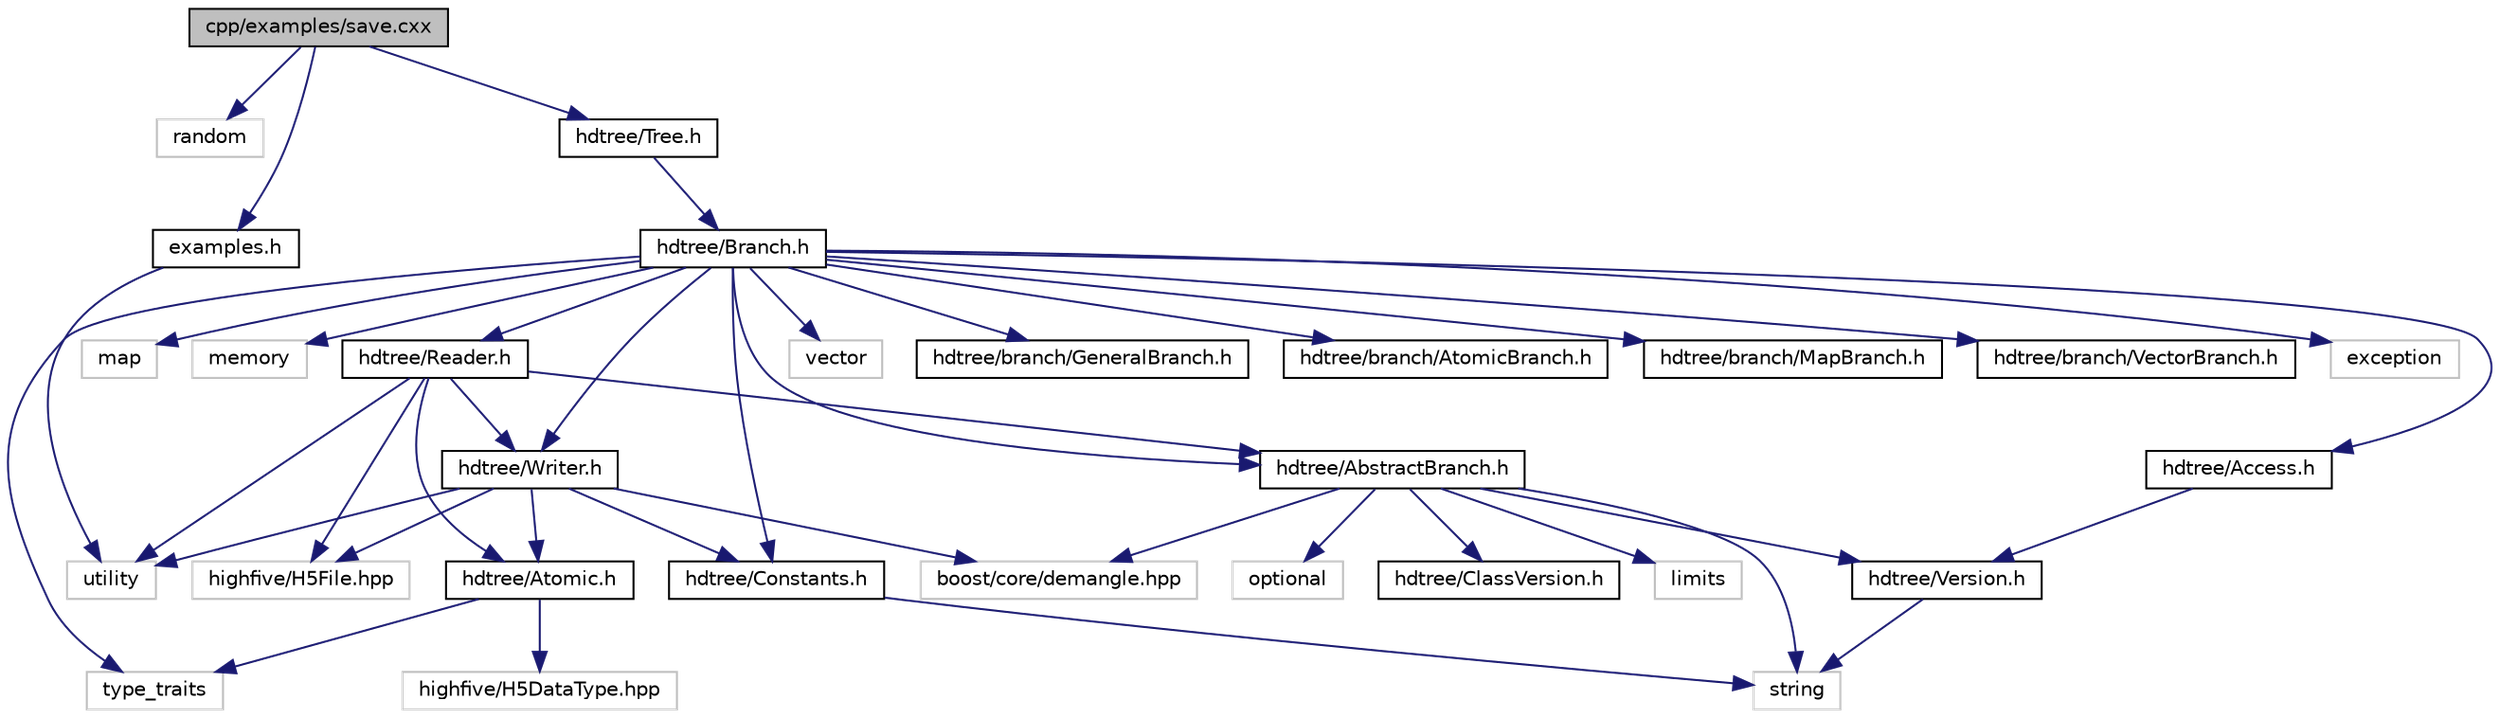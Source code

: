 digraph "cpp/examples/save.cxx"
{
 // LATEX_PDF_SIZE
  bgcolor="transparent";
  edge [fontname="Helvetica",fontsize="10",labelfontname="Helvetica",labelfontsize="10"];
  node [fontname="Helvetica",fontsize="10",shape=record];
  Node1 [label="cpp/examples/save.cxx",height=0.2,width=0.4,color="black", fillcolor="grey75", style="filled", fontcolor="black",tooltip="Example of saving a new HDTree into a file."];
  Node1 -> Node2 [color="midnightblue",fontsize="10",style="solid",fontname="Helvetica"];
  Node2 [label="random",height=0.2,width=0.4,color="grey75",tooltip=" "];
  Node1 -> Node3 [color="midnightblue",fontsize="10",style="solid",fontname="Helvetica"];
  Node3 [label="hdtree/Tree.h",height=0.2,width=0.4,color="black",URL="$Tree_8h_source.html",tooltip=" "];
  Node3 -> Node4 [color="midnightblue",fontsize="10",style="solid",fontname="Helvetica"];
  Node4 [label="hdtree/Branch.h",height=0.2,width=0.4,color="black",URL="$Branch_8h.html",tooltip="Common include for users interacting with Branches."];
  Node4 -> Node5 [color="midnightblue",fontsize="10",style="solid",fontname="Helvetica"];
  Node5 [label="exception",height=0.2,width=0.4,color="grey75",tooltip=" "];
  Node4 -> Node6 [color="midnightblue",fontsize="10",style="solid",fontname="Helvetica"];
  Node6 [label="map",height=0.2,width=0.4,color="grey75",tooltip=" "];
  Node4 -> Node7 [color="midnightblue",fontsize="10",style="solid",fontname="Helvetica"];
  Node7 [label="memory",height=0.2,width=0.4,color="grey75",tooltip=" "];
  Node4 -> Node8 [color="midnightblue",fontsize="10",style="solid",fontname="Helvetica"];
  Node8 [label="type_traits",height=0.2,width=0.4,color="grey75",tooltip=" "];
  Node4 -> Node9 [color="midnightblue",fontsize="10",style="solid",fontname="Helvetica"];
  Node9 [label="vector",height=0.2,width=0.4,color="grey75",tooltip=" "];
  Node4 -> Node10 [color="midnightblue",fontsize="10",style="solid",fontname="Helvetica"];
  Node10 [label="hdtree/AbstractBranch.h",height=0.2,width=0.4,color="black",URL="$AbstractBranch_8h_source.html",tooltip=" "];
  Node10 -> Node11 [color="midnightblue",fontsize="10",style="solid",fontname="Helvetica"];
  Node11 [label="boost/core/demangle.hpp",height=0.2,width=0.4,color="grey75",tooltip=" "];
  Node10 -> Node12 [color="midnightblue",fontsize="10",style="solid",fontname="Helvetica"];
  Node12 [label="limits",height=0.2,width=0.4,color="grey75",tooltip=" "];
  Node10 -> Node13 [color="midnightblue",fontsize="10",style="solid",fontname="Helvetica"];
  Node13 [label="optional",height=0.2,width=0.4,color="grey75",tooltip=" "];
  Node10 -> Node14 [color="midnightblue",fontsize="10",style="solid",fontname="Helvetica"];
  Node14 [label="string",height=0.2,width=0.4,color="grey75",tooltip=" "];
  Node10 -> Node15 [color="midnightblue",fontsize="10",style="solid",fontname="Helvetica"];
  Node15 [label="hdtree/ClassVersion.h",height=0.2,width=0.4,color="black",URL="$ClassVersion_8h.html",tooltip="Serialization class version deduction."];
  Node10 -> Node16 [color="midnightblue",fontsize="10",style="solid",fontname="Helvetica"];
  Node16 [label="hdtree/Version.h",height=0.2,width=0.4,color="black",URL="$Version_8h.html",tooltip=" "];
  Node16 -> Node14 [color="midnightblue",fontsize="10",style="solid",fontname="Helvetica"];
  Node4 -> Node17 [color="midnightblue",fontsize="10",style="solid",fontname="Helvetica"];
  Node17 [label="hdtree/Access.h",height=0.2,width=0.4,color="black",URL="$Access_8h_source.html",tooltip=" "];
  Node17 -> Node16 [color="midnightblue",fontsize="10",style="solid",fontname="Helvetica"];
  Node4 -> Node18 [color="midnightblue",fontsize="10",style="solid",fontname="Helvetica"];
  Node18 [label="hdtree/Constants.h",height=0.2,width=0.4,color="black",URL="$Constants_8h.html",tooltip="Definitions for names of structures required by serialization methods."];
  Node18 -> Node14 [color="midnightblue",fontsize="10",style="solid",fontname="Helvetica"];
  Node4 -> Node19 [color="midnightblue",fontsize="10",style="solid",fontname="Helvetica"];
  Node19 [label="hdtree/Reader.h",height=0.2,width=0.4,color="black",URL="$Reader_8h_source.html",tooltip=" "];
  Node19 -> Node20 [color="midnightblue",fontsize="10",style="solid",fontname="Helvetica"];
  Node20 [label="utility",height=0.2,width=0.4,color="grey75",tooltip=" "];
  Node19 -> Node21 [color="midnightblue",fontsize="10",style="solid",fontname="Helvetica"];
  Node21 [label="highfive/H5File.hpp",height=0.2,width=0.4,color="grey75",tooltip=" "];
  Node19 -> Node10 [color="midnightblue",fontsize="10",style="solid",fontname="Helvetica"];
  Node19 -> Node22 [color="midnightblue",fontsize="10",style="solid",fontname="Helvetica"];
  Node22 [label="hdtree/Atomic.h",height=0.2,width=0.4,color="black",URL="$Atomic_8h.html",tooltip=" "];
  Node22 -> Node23 [color="midnightblue",fontsize="10",style="solid",fontname="Helvetica"];
  Node23 [label="highfive/H5DataType.hpp",height=0.2,width=0.4,color="grey75",tooltip=" "];
  Node22 -> Node8 [color="midnightblue",fontsize="10",style="solid",fontname="Helvetica"];
  Node19 -> Node24 [color="midnightblue",fontsize="10",style="solid",fontname="Helvetica"];
  Node24 [label="hdtree/Writer.h",height=0.2,width=0.4,color="black",URL="$Writer_8h_source.html",tooltip=" "];
  Node24 -> Node11 [color="midnightblue",fontsize="10",style="solid",fontname="Helvetica"];
  Node24 -> Node20 [color="midnightblue",fontsize="10",style="solid",fontname="Helvetica"];
  Node24 -> Node21 [color="midnightblue",fontsize="10",style="solid",fontname="Helvetica"];
  Node24 -> Node22 [color="midnightblue",fontsize="10",style="solid",fontname="Helvetica"];
  Node24 -> Node18 [color="midnightblue",fontsize="10",style="solid",fontname="Helvetica"];
  Node4 -> Node24 [color="midnightblue",fontsize="10",style="solid",fontname="Helvetica"];
  Node4 -> Node25 [color="midnightblue",fontsize="10",style="solid",fontname="Helvetica"];
  Node25 [label="hdtree/branch/GeneralBranch.h",height=0.2,width=0.4,color="black",URL="$GeneralBranch_8h_source.html",tooltip=" "];
  Node4 -> Node26 [color="midnightblue",fontsize="10",style="solid",fontname="Helvetica"];
  Node26 [label="hdtree/branch/AtomicBranch.h",height=0.2,width=0.4,color="black",URL="$AtomicBranch_8h_source.html",tooltip=" "];
  Node4 -> Node27 [color="midnightblue",fontsize="10",style="solid",fontname="Helvetica"];
  Node27 [label="hdtree/branch/MapBranch.h",height=0.2,width=0.4,color="black",URL="$MapBranch_8h_source.html",tooltip=" "];
  Node4 -> Node28 [color="midnightblue",fontsize="10",style="solid",fontname="Helvetica"];
  Node28 [label="hdtree/branch/VectorBranch.h",height=0.2,width=0.4,color="black",URL="$VectorBranch_8h_source.html",tooltip=" "];
  Node1 -> Node29 [color="midnightblue",fontsize="10",style="solid",fontname="Helvetica"];
  Node29 [label="examples.h",height=0.2,width=0.4,color="black",URL="$examples_8h.html",tooltip="Header file including helper utility functions unrelated to HDTree and just helpful for command line ..."];
  Node29 -> Node20 [color="midnightblue",fontsize="10",style="solid",fontname="Helvetica"];
}
